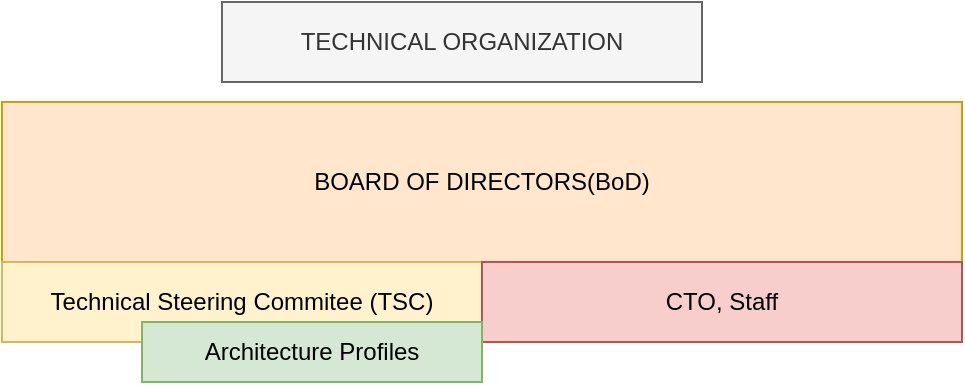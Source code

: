 <mxfile version="20.2.3" type="device"><diagram id="9neOVBMVSDphxuHjliE1" name="Page-1"><mxGraphModel dx="1038" dy="641" grid="1" gridSize="10" guides="1" tooltips="1" connect="1" arrows="1" fold="1" page="1" pageScale="1" pageWidth="850" pageHeight="1100" math="0" shadow="0"><root><mxCell id="0"/><mxCell id="1" parent="0"/><mxCell id="IljLSpezlIuaaHIH7vys-2" value="&lt;div style=&quot;text-align: justify&quot;&gt;&lt;span&gt;TECHNICAL ORGANIZATION&lt;/span&gt;&lt;/div&gt;" style="rounded=0;whiteSpace=wrap;html=1;fillColor=#f5f5f5;fontColor=#333333;strokeColor=#666666;" parent="1" vertex="1"><mxGeometry x="360" y="120" width="240" height="40" as="geometry"/></mxCell><mxCell id="IljLSpezlIuaaHIH7vys-3" value="ΒOARD OF DIRECTORS(BoD)" style="rounded=0;whiteSpace=wrap;html=1;fillColor=#ffe6cc;strokeColor=#d79b00;" parent="1" vertex="1"><mxGeometry x="250" y="170" width="480" height="80" as="geometry"/></mxCell><mxCell id="IljLSpezlIuaaHIH7vys-4" value="Technical Steering Commitee (TSC)" style="rounded=0;whiteSpace=wrap;html=1;fillColor=#fff2cc;strokeColor=#d6b656;" parent="1" vertex="1"><mxGeometry x="250" y="250" width="240" height="40" as="geometry"/></mxCell><mxCell id="IljLSpezlIuaaHIH7vys-5" value="CTO, Staff" style="rounded=0;whiteSpace=wrap;html=1;fillColor=#f8cecc;strokeColor=#b85450;" parent="1" vertex="1"><mxGeometry x="490" y="250" width="240" height="40" as="geometry"/></mxCell><mxCell id="IljLSpezlIuaaHIH7vys-6" value="Architecture Profiles" style="rounded=0;whiteSpace=wrap;html=1;fillColor=#d5e8d4;strokeColor=#82b366;" parent="1" vertex="1"><mxGeometry x="320" y="280" width="170" height="30" as="geometry"/></mxCell></root></mxGraphModel></diagram></mxfile>